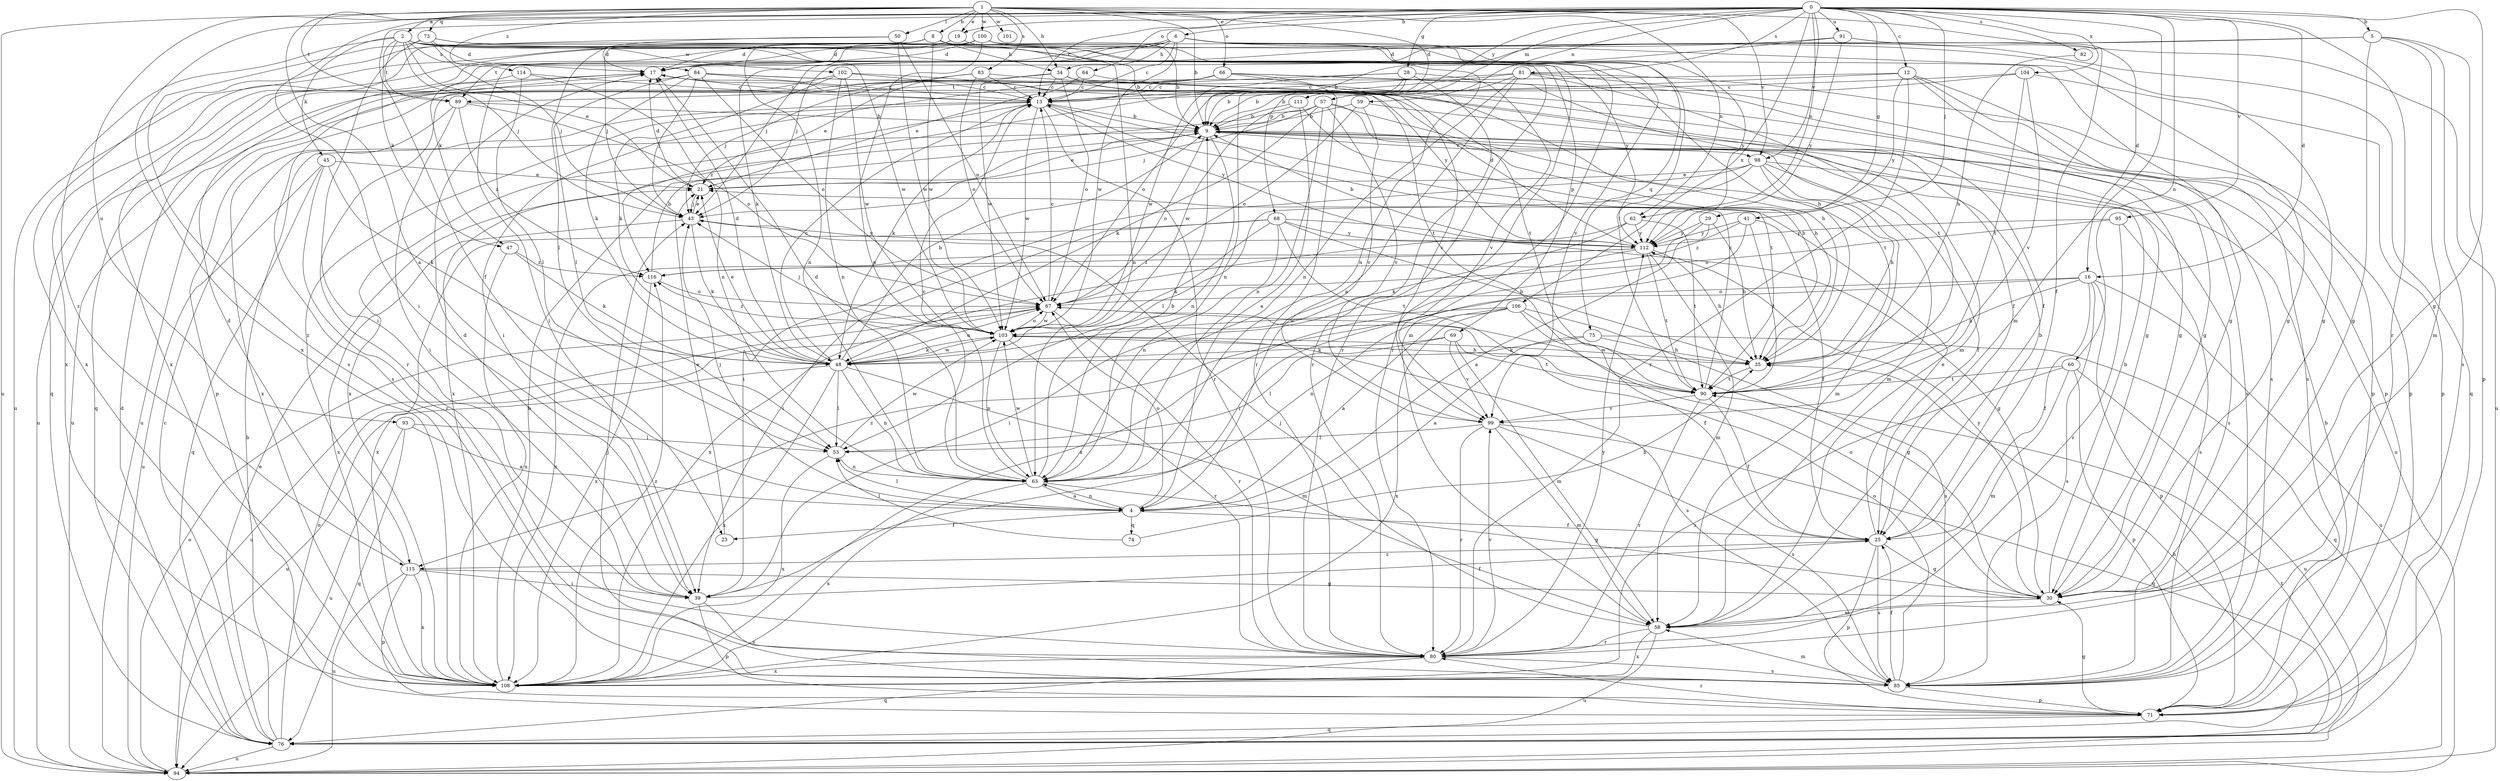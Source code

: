 strict digraph  {
0;
1;
2;
4;
5;
6;
8;
9;
12;
13;
16;
17;
19;
21;
23;
25;
28;
29;
30;
34;
35;
39;
41;
43;
45;
47;
48;
50;
53;
57;
58;
59;
60;
62;
63;
64;
66;
67;
68;
69;
71;
73;
74;
75;
76;
80;
81;
82;
83;
84;
85;
89;
90;
91;
93;
94;
95;
98;
99;
100;
101;
102;
103;
104;
106;
108;
111;
112;
114;
115;
116;
0 -> 5  [label=b];
0 -> 6  [label=b];
0 -> 12  [label=c];
0 -> 13  [label=c];
0 -> 16  [label=d];
0 -> 19  [label=e];
0 -> 23  [label=f];
0 -> 28  [label=g];
0 -> 29  [label=g];
0 -> 30  [label=g];
0 -> 39  [label=i];
0 -> 41  [label=j];
0 -> 57  [label=m];
0 -> 58  [label=m];
0 -> 59  [label=n];
0 -> 60  [label=n];
0 -> 62  [label=n];
0 -> 64  [label=o];
0 -> 80  [label=r];
0 -> 81  [label=s];
0 -> 82  [label=s];
0 -> 91  [label=u];
0 -> 93  [label=u];
0 -> 95  [label=v];
0 -> 98  [label=v];
0 -> 104  [label=x];
0 -> 106  [label=x];
0 -> 108  [label=x];
0 -> 111  [label=y];
1 -> 2  [label=a];
1 -> 4  [label=a];
1 -> 8  [label=b];
1 -> 9  [label=b];
1 -> 16  [label=d];
1 -> 19  [label=e];
1 -> 34  [label=h];
1 -> 50  [label=l];
1 -> 62  [label=n];
1 -> 66  [label=o];
1 -> 68  [label=p];
1 -> 73  [label=q];
1 -> 83  [label=s];
1 -> 89  [label=t];
1 -> 94  [label=u];
1 -> 98  [label=v];
1 -> 100  [label=w];
1 -> 101  [label=w];
1 -> 114  [label=z];
2 -> 21  [label=e];
2 -> 43  [label=j];
2 -> 45  [label=k];
2 -> 47  [label=k];
2 -> 69  [label=p];
2 -> 80  [label=r];
2 -> 84  [label=s];
2 -> 89  [label=t];
2 -> 102  [label=w];
2 -> 103  [label=w];
2 -> 112  [label=y];
2 -> 115  [label=z];
4 -> 23  [label=f];
4 -> 25  [label=f];
4 -> 43  [label=j];
4 -> 53  [label=l];
4 -> 63  [label=n];
4 -> 67  [label=o];
4 -> 74  [label=q];
5 -> 17  [label=d];
5 -> 30  [label=g];
5 -> 43  [label=j];
5 -> 58  [label=m];
5 -> 71  [label=p];
5 -> 85  [label=s];
6 -> 13  [label=c];
6 -> 30  [label=g];
6 -> 34  [label=h];
6 -> 39  [label=i];
6 -> 43  [label=j];
6 -> 47  [label=k];
6 -> 63  [label=n];
6 -> 75  [label=q];
6 -> 76  [label=q];
6 -> 89  [label=t];
6 -> 103  [label=w];
6 -> 112  [label=y];
8 -> 9  [label=b];
8 -> 17  [label=d];
8 -> 30  [label=g];
8 -> 34  [label=h];
8 -> 43  [label=j];
8 -> 53  [label=l];
8 -> 58  [label=m];
8 -> 63  [label=n];
8 -> 103  [label=w];
8 -> 108  [label=x];
9 -> 21  [label=e];
9 -> 58  [label=m];
9 -> 63  [label=n];
9 -> 67  [label=o];
9 -> 94  [label=u];
9 -> 98  [label=v];
12 -> 9  [label=b];
12 -> 30  [label=g];
12 -> 71  [label=p];
12 -> 80  [label=r];
12 -> 85  [label=s];
12 -> 89  [label=t];
12 -> 112  [label=y];
13 -> 9  [label=b];
13 -> 48  [label=k];
13 -> 80  [label=r];
13 -> 90  [label=t];
13 -> 103  [label=w];
13 -> 108  [label=x];
13 -> 112  [label=y];
13 -> 115  [label=z];
16 -> 25  [label=f];
16 -> 35  [label=h];
16 -> 67  [label=o];
16 -> 71  [label=p];
16 -> 85  [label=s];
16 -> 94  [label=u];
16 -> 115  [label=z];
17 -> 13  [label=c];
17 -> 85  [label=s];
17 -> 112  [label=y];
19 -> 17  [label=d];
19 -> 48  [label=k];
19 -> 63  [label=n];
21 -> 17  [label=d];
21 -> 43  [label=j];
23 -> 21  [label=e];
25 -> 9  [label=b];
25 -> 21  [label=e];
25 -> 30  [label=g];
25 -> 71  [label=p];
25 -> 85  [label=s];
25 -> 115  [label=z];
28 -> 9  [label=b];
28 -> 13  [label=c];
28 -> 63  [label=n];
28 -> 80  [label=r];
28 -> 99  [label=v];
28 -> 103  [label=w];
29 -> 4  [label=a];
29 -> 35  [label=h];
29 -> 108  [label=x];
29 -> 112  [label=y];
30 -> 9  [label=b];
30 -> 58  [label=m];
30 -> 67  [label=o];
30 -> 112  [label=y];
34 -> 13  [label=c];
34 -> 35  [label=h];
34 -> 67  [label=o];
34 -> 90  [label=t];
34 -> 94  [label=u];
34 -> 103  [label=w];
35 -> 90  [label=t];
35 -> 103  [label=w];
39 -> 17  [label=d];
39 -> 25  [label=f];
39 -> 71  [label=p];
39 -> 85  [label=s];
41 -> 25  [label=f];
41 -> 39  [label=i];
41 -> 90  [label=t];
41 -> 112  [label=y];
41 -> 116  [label=z];
43 -> 21  [label=e];
43 -> 48  [label=k];
43 -> 108  [label=x];
43 -> 112  [label=y];
45 -> 21  [label=e];
45 -> 48  [label=k];
45 -> 76  [label=q];
45 -> 80  [label=r];
45 -> 94  [label=u];
47 -> 48  [label=k];
47 -> 108  [label=x];
47 -> 116  [label=z];
48 -> 9  [label=b];
48 -> 13  [label=c];
48 -> 17  [label=d];
48 -> 21  [label=e];
48 -> 53  [label=l];
48 -> 58  [label=m];
48 -> 63  [label=n];
48 -> 67  [label=o];
48 -> 94  [label=u];
48 -> 103  [label=w];
48 -> 108  [label=x];
50 -> 17  [label=d];
50 -> 67  [label=o];
50 -> 103  [label=w];
50 -> 108  [label=x];
53 -> 63  [label=n];
53 -> 103  [label=w];
53 -> 108  [label=x];
57 -> 9  [label=b];
57 -> 35  [label=h];
57 -> 43  [label=j];
57 -> 48  [label=k];
57 -> 63  [label=n];
57 -> 90  [label=t];
57 -> 99  [label=v];
57 -> 108  [label=x];
58 -> 43  [label=j];
58 -> 80  [label=r];
58 -> 94  [label=u];
58 -> 108  [label=x];
59 -> 9  [label=b];
59 -> 67  [label=o];
59 -> 85  [label=s];
59 -> 99  [label=v];
60 -> 58  [label=m];
60 -> 71  [label=p];
60 -> 90  [label=t];
60 -> 94  [label=u];
60 -> 108  [label=x];
62 -> 48  [label=k];
62 -> 90  [label=t];
62 -> 108  [label=x];
62 -> 112  [label=y];
63 -> 4  [label=a];
63 -> 9  [label=b];
63 -> 13  [label=c];
63 -> 17  [label=d];
63 -> 30  [label=g];
63 -> 103  [label=w];
63 -> 108  [label=x];
64 -> 13  [label=c];
64 -> 21  [label=e];
64 -> 71  [label=p];
66 -> 13  [label=c];
66 -> 30  [label=g];
66 -> 39  [label=i];
66 -> 58  [label=m];
66 -> 71  [label=p];
66 -> 80  [label=r];
66 -> 94  [label=u];
66 -> 99  [label=v];
67 -> 13  [label=c];
67 -> 80  [label=r];
67 -> 94  [label=u];
67 -> 103  [label=w];
68 -> 30  [label=g];
68 -> 35  [label=h];
68 -> 39  [label=i];
68 -> 48  [label=k];
68 -> 63  [label=n];
68 -> 90  [label=t];
68 -> 108  [label=x];
68 -> 112  [label=y];
69 -> 48  [label=k];
69 -> 53  [label=l];
69 -> 58  [label=m];
69 -> 90  [label=t];
69 -> 99  [label=v];
71 -> 9  [label=b];
71 -> 30  [label=g];
71 -> 76  [label=q];
71 -> 80  [label=r];
73 -> 17  [label=d];
73 -> 35  [label=h];
73 -> 39  [label=i];
73 -> 43  [label=j];
73 -> 80  [label=r];
73 -> 85  [label=s];
74 -> 35  [label=h];
74 -> 53  [label=l];
75 -> 4  [label=a];
75 -> 35  [label=h];
75 -> 48  [label=k];
75 -> 76  [label=q];
76 -> 9  [label=b];
76 -> 13  [label=c];
76 -> 17  [label=d];
76 -> 21  [label=e];
76 -> 35  [label=h];
76 -> 67  [label=o];
76 -> 94  [label=u];
80 -> 76  [label=q];
80 -> 85  [label=s];
80 -> 99  [label=v];
80 -> 108  [label=x];
80 -> 112  [label=y];
81 -> 4  [label=a];
81 -> 13  [label=c];
81 -> 63  [label=n];
81 -> 67  [label=o];
81 -> 71  [label=p];
81 -> 85  [label=s];
81 -> 90  [label=t];
81 -> 116  [label=z];
82 -> 35  [label=h];
83 -> 13  [label=c];
83 -> 21  [label=e];
83 -> 25  [label=f];
83 -> 43  [label=j];
83 -> 67  [label=o];
84 -> 13  [label=c];
84 -> 25  [label=f];
84 -> 30  [label=g];
84 -> 43  [label=j];
84 -> 48  [label=k];
84 -> 53  [label=l];
84 -> 67  [label=o];
84 -> 76  [label=q];
85 -> 25  [label=f];
85 -> 43  [label=j];
85 -> 58  [label=m];
85 -> 67  [label=o];
85 -> 71  [label=p];
89 -> 9  [label=b];
89 -> 39  [label=i];
89 -> 67  [label=o];
89 -> 108  [label=x];
89 -> 116  [label=z];
90 -> 13  [label=c];
90 -> 25  [label=f];
90 -> 80  [label=r];
90 -> 99  [label=v];
91 -> 9  [label=b];
91 -> 17  [label=d];
91 -> 25  [label=f];
91 -> 94  [label=u];
91 -> 112  [label=y];
93 -> 4  [label=a];
93 -> 53  [label=l];
93 -> 76  [label=q];
93 -> 94  [label=u];
94 -> 67  [label=o];
94 -> 90  [label=t];
95 -> 67  [label=o];
95 -> 80  [label=r];
95 -> 85  [label=s];
95 -> 112  [label=y];
98 -> 21  [label=e];
98 -> 25  [label=f];
98 -> 35  [label=h];
98 -> 39  [label=i];
98 -> 53  [label=l];
98 -> 58  [label=m];
98 -> 85  [label=s];
99 -> 53  [label=l];
99 -> 58  [label=m];
99 -> 76  [label=q];
99 -> 80  [label=r];
99 -> 85  [label=s];
100 -> 9  [label=b];
100 -> 17  [label=d];
100 -> 30  [label=g];
100 -> 63  [label=n];
100 -> 76  [label=q];
100 -> 90  [label=t];
100 -> 94  [label=u];
100 -> 99  [label=v];
100 -> 108  [label=x];
102 -> 13  [label=c];
102 -> 48  [label=k];
102 -> 63  [label=n];
102 -> 80  [label=r];
102 -> 90  [label=t];
102 -> 103  [label=w];
103 -> 35  [label=h];
103 -> 43  [label=j];
103 -> 48  [label=k];
103 -> 63  [label=n];
103 -> 67  [label=o];
103 -> 80  [label=r];
103 -> 85  [label=s];
103 -> 116  [label=z];
104 -> 9  [label=b];
104 -> 13  [label=c];
104 -> 71  [label=p];
104 -> 90  [label=t];
104 -> 99  [label=v];
106 -> 4  [label=a];
106 -> 25  [label=f];
106 -> 30  [label=g];
106 -> 63  [label=n];
106 -> 85  [label=s];
106 -> 103  [label=w];
106 -> 108  [label=x];
108 -> 9  [label=b];
108 -> 116  [label=z];
111 -> 4  [label=a];
111 -> 9  [label=b];
111 -> 35  [label=h];
111 -> 103  [label=w];
112 -> 9  [label=b];
112 -> 17  [label=d];
112 -> 35  [label=h];
112 -> 39  [label=i];
112 -> 58  [label=m];
112 -> 90  [label=t];
112 -> 108  [label=x];
112 -> 116  [label=z];
114 -> 13  [label=c];
114 -> 53  [label=l];
114 -> 63  [label=n];
114 -> 94  [label=u];
115 -> 17  [label=d];
115 -> 30  [label=g];
115 -> 39  [label=i];
115 -> 71  [label=p];
115 -> 94  [label=u];
115 -> 108  [label=x];
116 -> 9  [label=b];
116 -> 67  [label=o];
116 -> 108  [label=x];
}
